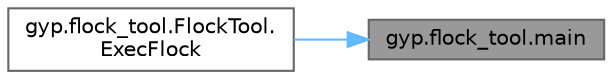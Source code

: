 digraph "gyp.flock_tool.main"
{
 // LATEX_PDF_SIZE
  bgcolor="transparent";
  edge [fontname=Helvetica,fontsize=10,labelfontname=Helvetica,labelfontsize=10];
  node [fontname=Helvetica,fontsize=10,shape=box,height=0.2,width=0.4];
  rankdir="RL";
  Node1 [id="Node000001",label="gyp.flock_tool.main",height=0.2,width=0.4,color="gray40", fillcolor="grey60", style="filled", fontcolor="black",tooltip=" "];
  Node1 -> Node2 [id="edge3_Node000001_Node000002",dir="back",color="steelblue1",style="solid",tooltip=" "];
  Node2 [id="Node000002",label="gyp.flock_tool.FlockTool.\lExecFlock",height=0.2,width=0.4,color="grey40", fillcolor="white", style="filled",URL="$classgyp_1_1flock__tool_1_1_flock_tool.html#acd07e9f3b39e736c4cb84dd6135205c1",tooltip=" "];
}

